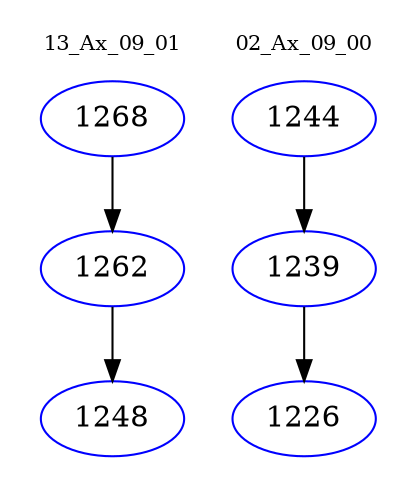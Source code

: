 digraph{
subgraph cluster_0 {
color = white
label = "13_Ax_09_01";
fontsize=10;
T0_1268 [label="1268", color="blue"]
T0_1268 -> T0_1262 [color="black"]
T0_1262 [label="1262", color="blue"]
T0_1262 -> T0_1248 [color="black"]
T0_1248 [label="1248", color="blue"]
}
subgraph cluster_1 {
color = white
label = "02_Ax_09_00";
fontsize=10;
T1_1244 [label="1244", color="blue"]
T1_1244 -> T1_1239 [color="black"]
T1_1239 [label="1239", color="blue"]
T1_1239 -> T1_1226 [color="black"]
T1_1226 [label="1226", color="blue"]
}
}
